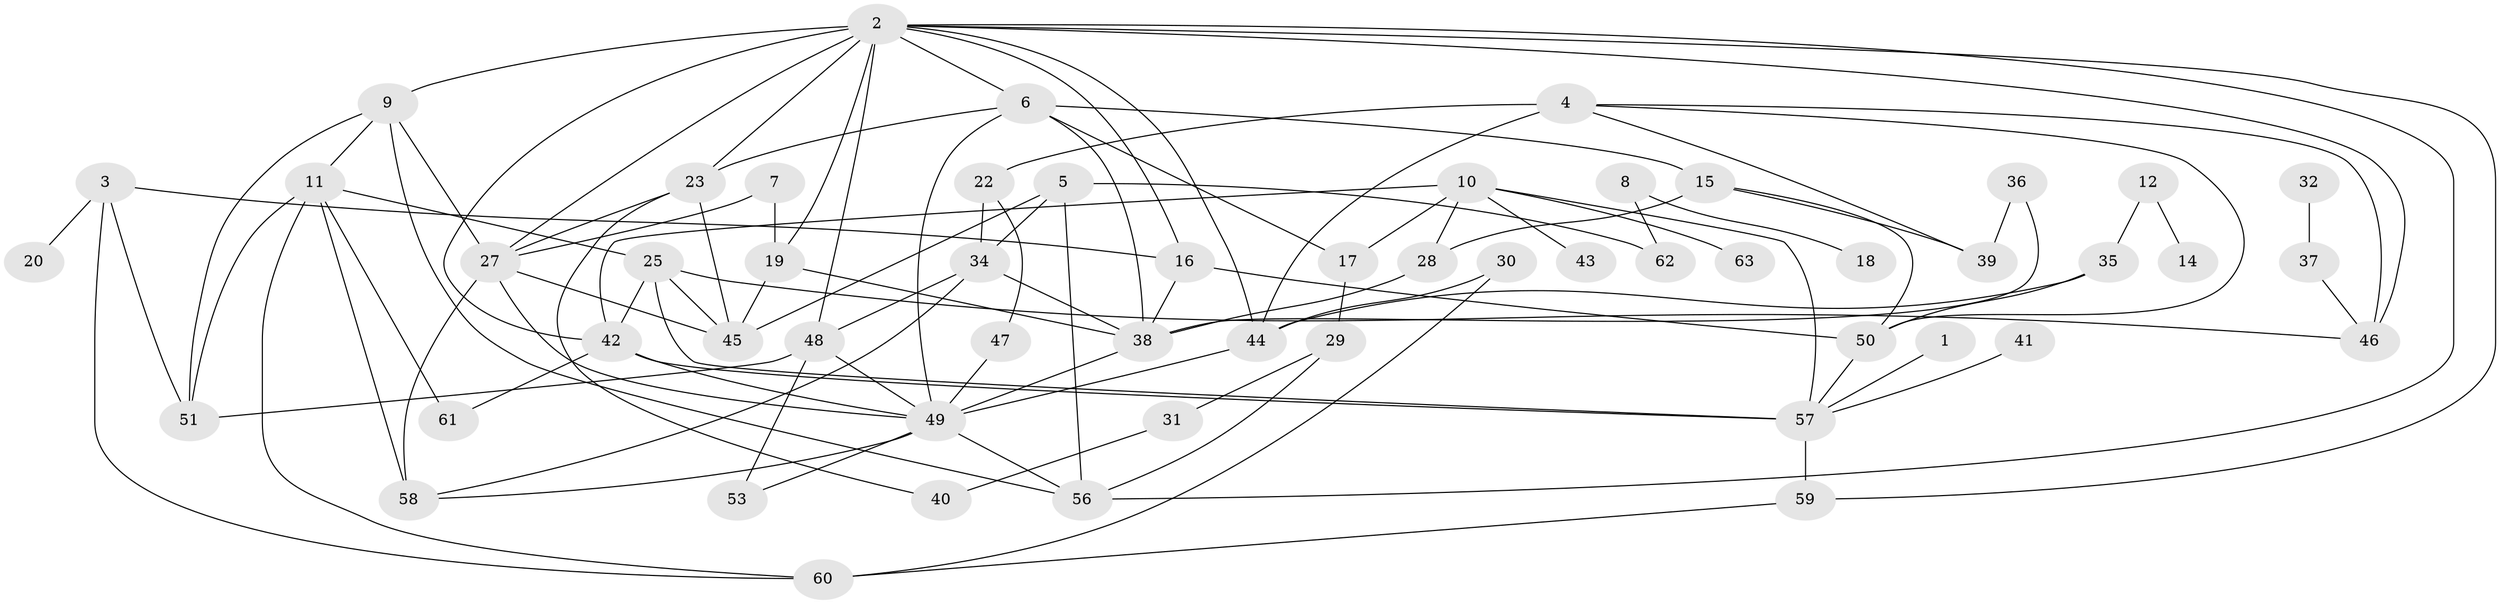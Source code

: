 // original degree distribution, {1: 0.20634920634920634, 5: 0.1349206349206349, 3: 0.18253968253968253, 2: 0.25396825396825395, 6: 0.03968253968253968, 0: 0.05555555555555555, 4: 0.09523809523809523, 8: 0.015873015873015872, 7: 0.015873015873015872}
// Generated by graph-tools (version 1.1) at 2025/33/03/09/25 02:33:35]
// undirected, 55 vertices, 103 edges
graph export_dot {
graph [start="1"]
  node [color=gray90,style=filled];
  1;
  2;
  3;
  4;
  5;
  6;
  7;
  8;
  9;
  10;
  11;
  12;
  14;
  15;
  16;
  17;
  18;
  19;
  20;
  22;
  23;
  25;
  27;
  28;
  29;
  30;
  31;
  32;
  34;
  35;
  36;
  37;
  38;
  39;
  40;
  41;
  42;
  43;
  44;
  45;
  46;
  47;
  48;
  49;
  50;
  51;
  53;
  56;
  57;
  58;
  59;
  60;
  61;
  62;
  63;
  1 -- 57 [weight=1.0];
  2 -- 6 [weight=1.0];
  2 -- 9 [weight=1.0];
  2 -- 16 [weight=1.0];
  2 -- 19 [weight=1.0];
  2 -- 23 [weight=2.0];
  2 -- 27 [weight=1.0];
  2 -- 42 [weight=1.0];
  2 -- 44 [weight=1.0];
  2 -- 46 [weight=2.0];
  2 -- 48 [weight=2.0];
  2 -- 56 [weight=1.0];
  2 -- 59 [weight=1.0];
  3 -- 16 [weight=1.0];
  3 -- 20 [weight=1.0];
  3 -- 51 [weight=1.0];
  3 -- 60 [weight=1.0];
  4 -- 22 [weight=2.0];
  4 -- 39 [weight=1.0];
  4 -- 44 [weight=1.0];
  4 -- 46 [weight=1.0];
  4 -- 50 [weight=1.0];
  5 -- 34 [weight=1.0];
  5 -- 45 [weight=1.0];
  5 -- 56 [weight=1.0];
  5 -- 62 [weight=1.0];
  6 -- 15 [weight=1.0];
  6 -- 17 [weight=1.0];
  6 -- 23 [weight=1.0];
  6 -- 38 [weight=1.0];
  6 -- 49 [weight=1.0];
  7 -- 19 [weight=1.0];
  7 -- 27 [weight=1.0];
  8 -- 18 [weight=1.0];
  8 -- 62 [weight=1.0];
  9 -- 11 [weight=1.0];
  9 -- 27 [weight=4.0];
  9 -- 51 [weight=1.0];
  9 -- 56 [weight=1.0];
  10 -- 17 [weight=1.0];
  10 -- 28 [weight=1.0];
  10 -- 42 [weight=1.0];
  10 -- 43 [weight=1.0];
  10 -- 57 [weight=1.0];
  10 -- 63 [weight=1.0];
  11 -- 25 [weight=1.0];
  11 -- 51 [weight=1.0];
  11 -- 58 [weight=1.0];
  11 -- 60 [weight=1.0];
  11 -- 61 [weight=1.0];
  12 -- 14 [weight=1.0];
  12 -- 35 [weight=1.0];
  15 -- 28 [weight=3.0];
  15 -- 39 [weight=1.0];
  15 -- 50 [weight=1.0];
  16 -- 38 [weight=1.0];
  16 -- 50 [weight=1.0];
  17 -- 29 [weight=1.0];
  19 -- 38 [weight=1.0];
  19 -- 45 [weight=1.0];
  22 -- 34 [weight=1.0];
  22 -- 47 [weight=1.0];
  23 -- 27 [weight=1.0];
  23 -- 40 [weight=1.0];
  23 -- 45 [weight=1.0];
  25 -- 42 [weight=1.0];
  25 -- 45 [weight=3.0];
  25 -- 46 [weight=1.0];
  25 -- 57 [weight=2.0];
  27 -- 45 [weight=1.0];
  27 -- 49 [weight=1.0];
  27 -- 58 [weight=1.0];
  28 -- 38 [weight=1.0];
  29 -- 31 [weight=1.0];
  29 -- 56 [weight=1.0];
  30 -- 44 [weight=1.0];
  30 -- 60 [weight=1.0];
  31 -- 40 [weight=1.0];
  32 -- 37 [weight=1.0];
  34 -- 38 [weight=1.0];
  34 -- 48 [weight=1.0];
  34 -- 58 [weight=1.0];
  35 -- 44 [weight=1.0];
  35 -- 50 [weight=1.0];
  36 -- 38 [weight=1.0];
  36 -- 39 [weight=1.0];
  37 -- 46 [weight=1.0];
  38 -- 49 [weight=1.0];
  41 -- 57 [weight=1.0];
  42 -- 49 [weight=1.0];
  42 -- 57 [weight=1.0];
  42 -- 61 [weight=1.0];
  44 -- 49 [weight=1.0];
  47 -- 49 [weight=1.0];
  48 -- 49 [weight=1.0];
  48 -- 51 [weight=1.0];
  48 -- 53 [weight=1.0];
  49 -- 53 [weight=1.0];
  49 -- 56 [weight=1.0];
  49 -- 58 [weight=1.0];
  50 -- 57 [weight=1.0];
  57 -- 59 [weight=1.0];
  59 -- 60 [weight=1.0];
}
